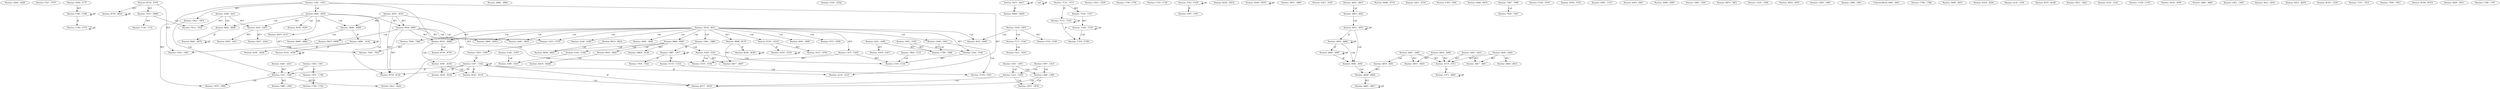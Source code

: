 strict digraph G {
  1 [ label="Routine: AA4B : AA6B" ];
  2 [ label="Routine: F541 : FFFF" ];
  3 [ label="Routine: F09A : F17F" ];
  4 [ label="Routine: F180 : F1B9" ];
  5 [ label="Routine: B2FC : B32C" ];
  6 [ label="Routine: B71B : B728" ];
  7 [ label="Routine: E555 : E55E" ];
  8 [ label="Routine: 6939 : 699F" ];
  9 [ label="Routine: ABA0 : ABBB" ];
  10 [ label="Routine: ABBC : AC42" ];
  11 [ label="Routine: AC43 : AC6E" ];
  12 [ label="Routine: AC6F : AD28" ];
  13 [ label="Routine: BC60 : BCB5" ];
  14 [ label="Routine: BB98 : BC5F" ];
  15 [ label="Routine: 6B4A : 6B78" ];
  16 [ label="Routine: 6B42 : 6B49" ];
  17 [ label="Routine: AB66 : AB6A" ];
  18 [ label="Routine: E55F : EED2" ];
  19 [ label="Routine: BAF7 : BB97" ];
  20 [ label="Routine: 7DCD : A011" ];
  21 [ label="Routine: A09E : A0AF" ];
  22 [ label="Routine: BA71 : BACC" ];
  23 [ label="null" ];
  24 [ label="Routine: BADC : BAF6" ];
  25 [ label="Routine: 69C9 : 69DB" ];
  26 [ label="Routine: C5D3 : C601" ];
  27 [ label="Routine: A351 : A3B2" ];
  28 [ label="Routine: C7B9 : C888" ];
  29 [ label="Routine: A3ED : A3F2" ];
  30 [ label="Routine: B75A : B7F9" ];
  31 [ label="Routine: B7FA : B818" ];
  32 [ label="Routine: CD31 : DB9D" ];
  33 [ label="Routine: 7CC2 : 7CD3" ];
  34 [ label="Routine: 7CE9 : 7CFB" ];
  35 [ label="Routine: 7C33 : 7CC1" ];
  36 [ label="Routine: CD22 : CD30" ];
  37 [ label="Routine: C798 : C799" ];
  38 [ label="Routine: C7A3 : C7AF" ];
  39 [ label="Routine: A1B9 : A2E1" ];
  40 [ label="Routine: 68A2 : 6938" ];
  41 [ label="Routine: F502 : F52B" ];
  42 [ label="Routine: F4FF : F501" ];
  43 [ label="Routine: F271 : F2AC" ];
  44 [ label="Routine: F43D : F4FE" ];
  45 [ label="Routine: F41C : F43C" ];
  46 [ label="Routine: B32D : B5CD" ];
  47 [ label="Routine: 7D15 : 7D2E" ];
  48 [ label="Routine: 6A35 : 6AF3" ];
  49 [ label="Routine: BA4D : BA70" ];
  50 [ label="Routine: AB31 : AB65" ];
  51 [ label="Routine: A2E2 : A350" ];
  52 [ label="Routine: A98E : A99F" ];
  53 [ label="Routine: A956 : A98D" ];
  54 [ label="Routine: A9A0 : A9AC" ];
  55 [ label="Routine: B6BE : B71A" ];
  56 [ label="Routine: AAB2 : AB30" ];
  57 [ label="Routine: C8B7 : C917" ];
  58 [ label="Routine: C892 : C8B6" ];
  59 [ label="Routine: CCCD : CCEA" ];
  60 [ label="Routine: C918 : C924" ];
  61 [ label="Routine: A3F3 : A7C8" ];
  62 [ label="Routine: E3FA : E40E" ];
  63 [ label="Routine: A9AD : A9D4" ];
  64 [ label="Routine: A923 : A955" ];
  65 [ label="Routine: B83B : B865" ];
  66 [ label="Routine: B819 : B83A" ];
  67 [ label="Routine: B866 : B90E" ];
  68 [ label="Routine: 69A0 : 69C8" ];
  69 [ label="Routine: 7D30 : 7D47" ];
  70 [ label="Routine: 7D87 : 7D98" ];
  71 [ label="Routine: F1BA : F270" ];
  72 [ label="Routine: 7CD8 : 7CE8" ];
  73 [ label="Routine: A8F4 : A922" ];
  74 [ label="Routine: A8A2 : A8CE" ];
  75 [ label="Routine: C41C : C47D" ];
  76 [ label="Routine: C4E0 : C506" ];
  77 [ label="Routine: CCFB : CD21" ];
  78 [ label="Routine: F2AD : F41B" ];
  79 [ label="Routine: E40F : E41F" ];
  80 [ label="Routine: E2A2 : E34D" ];
  81 [ label="Routine: E34E : E3F9" ];
  82 [ label="Routine: EF9A : F074" ];
  83 [ label="Routine: C507 : C5D2" ];
  84 [ label="Routine: C651 : C68E" ];
  85 [ label="Routine: B1C7 : B1D3" ];
  86 [ label="Routine: A11D : A12E" ];
  87 [ label="Routine: B14C : B1C6" ];
  88 [ label="Routine: AFDF : B106" ];
  89 [ label="Routine: CB92 : CCCC" ];
  90 [ label="Routine: AF8F : AFDE" ];
  91 [ label="Routine: 6AF4 : 6B41" ];
  92 [ label="Routine: DB9E : DBEA" ];
  93 [ label="Routine: B5CE : B6BD" ];
  94 [ label="Routine: A9D5 : A9E3" ];
  95 [ label="Routine: A819 : A8A1" ];
  96 [ label="Routine: E420 : E541" ];
  97 [ label="Routine: 6A27 : 6A34" ];
  98 [ label="Routine: 69DC : 6A11" ];
  99 [ label="Routine: A0B0 : A0DF" ];
  100 [ label="Routine: B295 : B29E" ];
  101 [ label="Routine: AA6C : AAB1" ];
  102 [ label="Routine: 7CD4 : 7CD7" ];
  103 [ label="Routine: C68F : C69C" ];
  104 [ label="Routine: 6B79 : 7BE3" ];
  105 [ label="Routine: B729 : B759" ];
  106 [ label="Routine: AA26 : AA4A" ];
  107 [ label="Routine: A7C9 : A7F2" ];
  108 [ label="Routine: A80A : A818" ];
  109 [ label="Routine: A8E7 : A8F3" ];
  110 [ label="Routine: 6A12 : 6A26" ];
  111 [ label="Routine: CA81 : CB12" ];
  112 [ label="Routine: A3B3 : A3EC" ];
  113 [ label="Routine: 7D48 : 7D86" ];
  114 [ label="Routine: 7D2F : 7D2F" ];
  115 [ label="Routine: EF27 : EF99" ];
  116 [ label="Routine: EED3 : EEED" ];
  117 [ label="Routine: C47E : C4DF" ];
  118 [ label="Routine: E550 : E554" ];
  119 [ label="Routine: E542 : E54F" ];
  120 [ label="Routine: C602 : C650" ];
  121 [ label="Routine: CA49 : CA80" ];
  122 [ label="Routine: C9FF : CA10" ];
  123 [ label="Routine: CB75 : CB78" ];
  124 [ label="Routine: C925 : C9FE" ];
  125 [ label="Routine: AA05 : AA25" ];
  126 [ label="Routine: A0F9 : A11C" ];
  127 [ label="Routine: CA11 : CA3D" ];
  128 [ label="Routine: AB6B : AB88" ];
  129 [ label="Routine: B916 : BA4C" ];
  130 [ label="Routine: BACD : BADB" ];
  131 [ label="Routine: CA3E : CA48" ];
  132 [ label="Routine: DBEB : DC40" ];
  133 [ label="Routine: A0E0 : A0F8" ];
  134 [ label="Routine: C69D : C69F" ];
  135 [ label="Routine: 7BE4 : 7C25" ];
  136 [ label="Routine: CB85 : CB91" ];
  137 [ label="Routine: A8CF : A8E6" ];
  138 [ label="Routine: A9E4 : AA04" ];
  139 [ label="Routine: A7F3 : A809" ];
  140 [ label="Routine: C6FF : C78A" ];
  141 [ label="Routine: C6D2 : C6F1" ];
  142 [ label="Routine: C79A : C7A2" ];
  143 [ label="Routine: C889 : C891" ];
  144 [ label="UnknownBlock: 0000 : 68A1" ];
  145 [ label="Routine: EEEE : EF26" ];
  146 [ label="Routine: 7C26 : 7C32" ];
  147 [ label="Routine: C7B0 : C7B8" ];
  148 [ label="Routine: B90F : B915" ];
  149 [ label="Routine: B1D4 : B294" ];
  150 [ label="Routine: A12F : A19F" ];
  151 [ label="Routine: B107 : B14B" ];
  152 [ label="Routine: CB13 : CB22" ];
  153 [ label="Routine: DC41 : E2A1" ];
  154 [ label="Routine: CCEB : CCFA" ];
  155 [ label="Routine: AD29 : AF8E" ];
  156 [ label="Routine: A095 : A09D" ];
  157 [ label="Routine: CB79 : CB84" ];
  158 [ label="Routine: CB23 : CB74" ];
  159 [ label="Routine: AB89 : AB9F" ];
  160 [ label="Routine: C6F2 : C6FE" ];
  161 [ label="Routine: A012 : A034" ];
  162 [ label="Routine: B2F2 : B2FB" ];
  163 [ label="Routine: F075 : F099" ];
  164 [ label="Routine: BCEE : C41B" ];
  165 [ label="Routine: 7CFC : 7D14" ];
  166 [ label="Routine: A035 : A094" ];
  167 [ label="Routine: 7D99 : 7DCC" ];
  168 [ label="Routine: F52C : F540" ];
  169 [ label="Routine: C6A0 : C6D1" ];
  170 [ label="Routine: A1A0 : A1B8" ];
  171 [ label="Routine: BCB6 : BCED" ];
  172 [ label="Routine: B29F : B2F1" ];
  173 [ label="Routine: C78B : C797" ];
  3 -> 4 [ label="RET" ];
  5 -> 6 [ label="RET" ];
  5 -> 7 [ label="RET" ];
  5 -> 8 [ label="RET" ];
  5 -> 9 [ label="RET" ];
  9 -> 10 [ label="JP" ];
  10 -> 11 [ label="JP" ];
  10 -> 10 [ label="JP" ];
  10 -> 12 [ label="JP" ];
  13 -> 13 [ label="JP" ];
  14 -> 13 [ label="JP" ];
  15 -> 15 [ label="JP" ];
  16 -> 15 [ label="JP" ];
  14 -> 19 [ label="RET" ];
  20 -> 14 [ label="RET" ];
  20 -> 21 [ label="Call" ];
  23 -> 23 [ label="JP" ];
  22 -> 24 [ label="JP" ];
  22 -> 22 [ label="JP" ];
  25 -> 26 [ label="Call" ];
  8 -> 25 [ label="Call" ];
  27 -> 28 [ label="RET" ];
  27 -> 29 [ label="RET" ];
  30 -> 26 [ label="RET" ];
  30 -> 31 [ label="RET" ];
  30 -> 32 [ label="RET" ];
  33 -> 34 [ label="JP" ];
  33 -> 33 [ label="JP" ];
  35 -> 33 [ label="JP" ];
  39 -> 16 [ label="Call" ];
  40 -> 16 [ label="Call" ];
  41 -> 41 [ label="JP" ];
  41 -> 42 [ label="JP" ];
  44 -> 43 [ label="Call" ];
  43 -> 45 [ label="Call" ];
  39 -> 47 [ label="RET" ];
  39 -> 48 [ label="RET" ];
  49 -> 49 [ label="JP" ];
  53 -> 52 [ label="JP" ];
  52 -> 54 [ label="JP" ];
  52 -> 52 [ label="JP" ];
  20 -> 56 [ label="Call" ];
  8 -> 56 [ label="Call" ];
  58 -> 57 [ label="JP" ];
  57 -> 59 [ label="JP" ];
  57 -> 60 [ label="JP" ];
  57 -> 57 [ label="JP" ];
  54 -> 63 [ label="Call" ];
  53 -> 54 [ label="Call" ];
  64 -> 54 [ label="Call" ];
  66 -> 65 [ label="Call" ];
  67 -> 65 [ label="Call" ];
  20 -> 58 [ label="Call" ];
  70 -> 69 [ label="Call" ];
  4 -> 4 [ label="JP" ];
  4 -> 71 [ label="JP" ];
  72 -> 34 [ label="Call" ];
  73 -> 64 [ label="Call" ];
  74 -> 73 [ label="Call" ];
  20 -> 75 [ label="Call" ];
  75 -> 76 [ label="Call" ];
  8 -> 75 [ label="Call" ];
  59 -> 77 [ label="Call" ];
  80 -> 79 [ label="Call" ];
  81 -> 79 [ label="Call" ];
  83 -> 84 [ label="JP" ];
  83 -> 85 [ label="JP" ];
  83 -> 86 [ label="JP" ];
  83 -> 6 [ label="JP" ];
  83 -> 87 [ label="JP" ];
  83 -> 88 [ label="JP" ];
  76 -> 83 [ label="JP" ];
  83 -> 83 [ label="JP" ];
  64 -> 53 [ label="JP" ];
  64 -> 64 [ label="JP" ];
  90 -> 88 [ label="RET" ];
  90 -> 87 [ label="Call" ];
  87 -> 85 [ label="Call" ];
  40 -> 8 [ label="RET" ];
  8 -> 92 [ label="RET" ];
  8 -> 6 [ label="RET" ];
  8 -> 93 [ label="RET" ];
  63 -> 94 [ label="RET" ];
  95 -> 63 [ label="RET" ];
  96 -> 19 [ label="RET" ];
  48 -> 97 [ label="RET" ];
  48 -> 98 [ label="RET" ];
  40 -> 48 [ label="RET" ];
  40 -> 100 [ label="Call" ];
  101 -> 95 [ label="Call" ];
  35 -> 102 [ label="RET" ];
  20 -> 93 [ label="Call" ];
  93 -> 90 [ label="Call" ];
  93 -> 105 [ label="Call" ];
  106 -> 107 [ label="RET" ];
  106 -> 108 [ label="RET" ];
  106 -> 109 [ label="RET" ];
  84 -> 110 [ label="RET" ];
  111 -> 110 [ label="RET" ];
  112 -> 84 [ label="RET" ];
  20 -> 113 [ label="RET" ];
  113 -> 114 [ label="RET" ];
  116 -> 115 [ label="RET" ];
  117 -> 118 [ label="RET" ];
  117 -> 7 [ label="RET" ];
  20 -> 117 [ label="RET" ];
  119 -> 118 [ label="RET" ];
  120 -> 119 [ label="RET" ];
  20 -> 119 [ label="RET" ];
  122 -> 121 [ label="Call" ];
  121 -> 123 [ label="Call" ];
  124 -> 121 [ label="Call" ];
  121 -> 85 [ label="Call" ];
  125 -> 109 [ label="RET" ];
  125 -> 107 [ label="RET" ];
  111 -> 40 [ label="Call" ];
  40 -> 9 [ label="Call" ];
  40 -> 126 [ label="Call" ];
  40 -> 6 [ label="Call" ];
  127 -> 85 [ label="Call" ];
  9 -> 128 [ label="Call" ];
  67 -> 129 [ label="Call" ];
  129 -> 130 [ label="Call" ];
  126 -> 114 [ label="RET" ];
  67 -> 132 [ label="RET" ];
  120 -> 28 [ label="RET" ];
  135 -> 118 [ label="Call" ];
  96 -> 118 [ label="Call" ];
  102 -> 72 [ label="RET" ];
  84 -> 136 [ label="RET" ];
  138 -> 137 [ label="RET" ];
  101 -> 137 [ label="RET" ];
  139 -> 139 [ label="JP" ];
  107 -> 139 [ label="JP" ];
  127 -> 123 [ label="Call" ];
  122 -> 127 [ label="Call" ];
  124 -> 127 [ label="Call" ];
  141 -> 140 [ label="JP" ];
  140 -> 142 [ label="JP" ];
  101 -> 107 [ label="RET" ];
  145 -> 145 [ label="JP" ];
  116 -> 145 [ label="JP" ];
  32 -> 146 [ label="RET" ];
  67 -> 80 [ label="Call" ];
  67 -> 96 [ label="Call" ];
  20 -> 67 [ label="Call" ];
  138 -> 107 [ label="RET" ];
  53 -> 53 [ label="JP" ];
  96 -> 7 [ label="Call" ];
  20 -> 156 [ label="Call" ];
  111 -> 157 [ label="RET" ];
  111 -> 158 [ label="RET" ];
  111 -> 86 [ label="RET" ];
  20 -> 92 [ label="Call" ];
  71 -> 71 [ label="JP" ];
  31 -> 31 [ label="JP" ];
  11 -> 11 [ label="JP" ];
  20 -> 163 [ label="Call" ];
  32 -> 47 [ label="Call" ];
  44 -> 166 [ label="Call" ];
  20 -> 166 [ label="Call" ];
  44 -> 168 [ label="RET" ];
  20 -> 116 [ label="Call" ];
  94 -> 94 [ label="JP" ];
  158 -> 84 [ label="Call" ];
  169 -> 77 [ label="Call" ];
  20 -> 170 [ label="Call" ];
  84 -> 157 [ label="Call" ];
  169 -> 28 [ label="Call" ];
  141 -> 84 [ label="Call" ];
  20 -> 169 [ label="Call" ];
  72 -> 72 [ label="JP" ];
}
